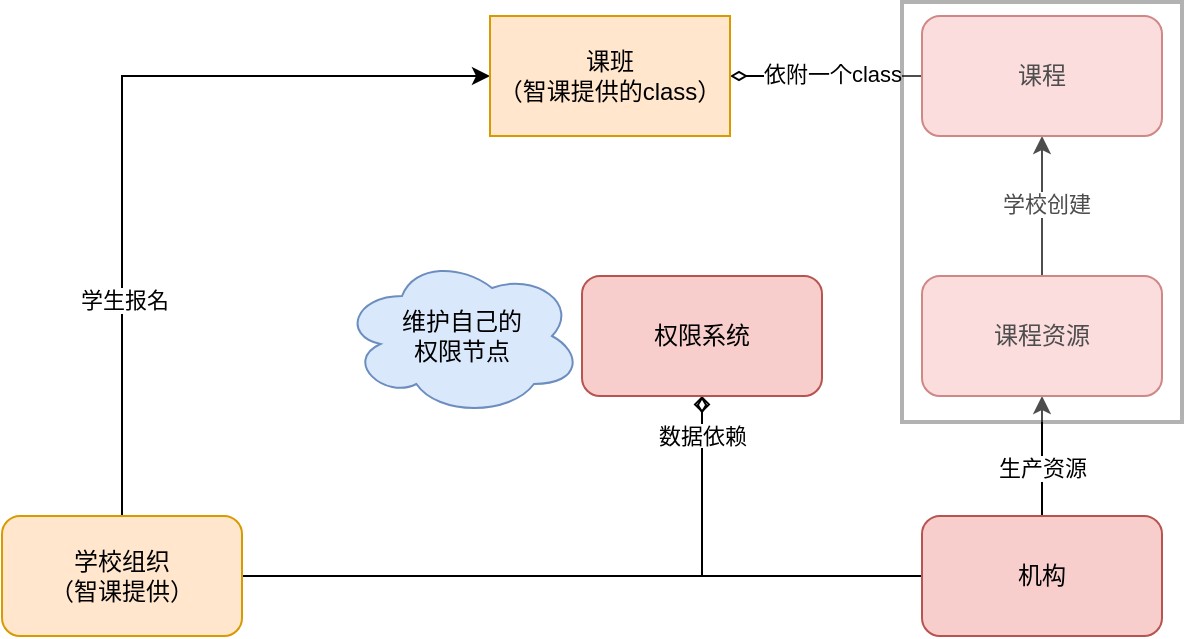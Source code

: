 <mxfile version="15.2.9" type="github">
  <diagram id="3rYF9A5msJi-SgnbIbnh" name="Page-1">
    <mxGraphModel dx="1298" dy="808" grid="1" gridSize="10" guides="1" tooltips="1" connect="1" arrows="1" fold="1" page="1" pageScale="1" pageWidth="827" pageHeight="1169" math="0" shadow="0">
      <root>
        <mxCell id="0" />
        <mxCell id="1" parent="0" />
        <mxCell id="VNdJiiW6a7HU9gZpMAwW-7" style="rounded=0;orthogonalLoop=1;jettySize=auto;html=1;entryX=0.5;entryY=1;entryDx=0;entryDy=0;endArrow=diamondThin;endFill=0;edgeStyle=orthogonalEdgeStyle;" edge="1" parent="1" source="VNdJiiW6a7HU9gZpMAwW-1" target="VNdJiiW6a7HU9gZpMAwW-4">
          <mxGeometry relative="1" as="geometry" />
        </mxCell>
        <mxCell id="VNdJiiW6a7HU9gZpMAwW-8" style="edgeStyle=orthogonalEdgeStyle;rounded=0;orthogonalLoop=1;jettySize=auto;html=1;" edge="1" parent="1" source="VNdJiiW6a7HU9gZpMAwW-1" target="VNdJiiW6a7HU9gZpMAwW-2">
          <mxGeometry relative="1" as="geometry" />
        </mxCell>
        <mxCell id="VNdJiiW6a7HU9gZpMAwW-12" value="生产资源" style="edgeLabel;html=1;align=center;verticalAlign=middle;resizable=0;points=[];" vertex="1" connectable="0" parent="VNdJiiW6a7HU9gZpMAwW-8">
          <mxGeometry x="-0.2" relative="1" as="geometry">
            <mxPoint as="offset" />
          </mxGeometry>
        </mxCell>
        <mxCell id="VNdJiiW6a7HU9gZpMAwW-1" value="机构" style="rounded=1;whiteSpace=wrap;html=1;fillColor=#f8cecc;strokeColor=#b85450;" vertex="1" parent="1">
          <mxGeometry x="510" y="430" width="120" height="60" as="geometry" />
        </mxCell>
        <mxCell id="VNdJiiW6a7HU9gZpMAwW-10" style="edgeStyle=none;rounded=0;orthogonalLoop=1;jettySize=auto;html=1;entryX=0.5;entryY=1;entryDx=0;entryDy=0;" edge="1" parent="1" source="VNdJiiW6a7HU9gZpMAwW-2" target="VNdJiiW6a7HU9gZpMAwW-9">
          <mxGeometry relative="1" as="geometry" />
        </mxCell>
        <mxCell id="VNdJiiW6a7HU9gZpMAwW-11" value="学校创建" style="edgeLabel;html=1;align=center;verticalAlign=middle;resizable=0;points=[];" vertex="1" connectable="0" parent="VNdJiiW6a7HU9gZpMAwW-10">
          <mxGeometry x="0.029" y="-2" relative="1" as="geometry">
            <mxPoint as="offset" />
          </mxGeometry>
        </mxCell>
        <mxCell id="VNdJiiW6a7HU9gZpMAwW-2" value="课程资源" style="rounded=1;whiteSpace=wrap;html=1;fillColor=#f8cecc;strokeColor=#b85450;" vertex="1" parent="1">
          <mxGeometry x="510" y="310" width="120" height="60" as="geometry" />
        </mxCell>
        <mxCell id="VNdJiiW6a7HU9gZpMAwW-5" style="rounded=0;orthogonalLoop=1;jettySize=auto;html=1;entryX=0.5;entryY=1;entryDx=0;entryDy=0;endArrow=diamond;endFill=0;edgeStyle=orthogonalEdgeStyle;" edge="1" parent="1" source="VNdJiiW6a7HU9gZpMAwW-3" target="VNdJiiW6a7HU9gZpMAwW-4">
          <mxGeometry relative="1" as="geometry" />
        </mxCell>
        <mxCell id="VNdJiiW6a7HU9gZpMAwW-22" style="edgeStyle=orthogonalEdgeStyle;rounded=0;orthogonalLoop=1;jettySize=auto;html=1;entryX=0;entryY=0.5;entryDx=0;entryDy=0;endArrow=classic;endFill=1;exitX=0.5;exitY=0;exitDx=0;exitDy=0;" edge="1" parent="1" source="VNdJiiW6a7HU9gZpMAwW-3" target="VNdJiiW6a7HU9gZpMAwW-18">
          <mxGeometry relative="1" as="geometry">
            <Array as="points">
              <mxPoint x="110" y="210" />
            </Array>
          </mxGeometry>
        </mxCell>
        <mxCell id="VNdJiiW6a7HU9gZpMAwW-23" value="学生报名" style="edgeLabel;html=1;align=center;verticalAlign=middle;resizable=0;points=[];" vertex="1" connectable="0" parent="VNdJiiW6a7HU9gZpMAwW-22">
          <mxGeometry x="-0.464" y="-1" relative="1" as="geometry">
            <mxPoint as="offset" />
          </mxGeometry>
        </mxCell>
        <mxCell id="VNdJiiW6a7HU9gZpMAwW-3" value="学校组织&lt;br&gt;（智课提供）" style="rounded=1;whiteSpace=wrap;html=1;fillColor=#ffe6cc;strokeColor=#d79b00;" vertex="1" parent="1">
          <mxGeometry x="50" y="430" width="120" height="60" as="geometry" />
        </mxCell>
        <mxCell id="VNdJiiW6a7HU9gZpMAwW-4" value="权限系统" style="rounded=1;whiteSpace=wrap;html=1;fillColor=#f8cecc;strokeColor=#b85450;" vertex="1" parent="1">
          <mxGeometry x="340" y="310" width="120" height="60" as="geometry" />
        </mxCell>
        <mxCell id="VNdJiiW6a7HU9gZpMAwW-19" style="edgeStyle=none;rounded=0;orthogonalLoop=1;jettySize=auto;html=1;entryX=1;entryY=0.5;entryDx=0;entryDy=0;endArrow=diamondThin;endFill=0;" edge="1" parent="1" source="VNdJiiW6a7HU9gZpMAwW-9" target="VNdJiiW6a7HU9gZpMAwW-18">
          <mxGeometry relative="1" as="geometry" />
        </mxCell>
        <mxCell id="VNdJiiW6a7HU9gZpMAwW-20" value="依附一个class" style="edgeLabel;html=1;align=center;verticalAlign=middle;resizable=0;points=[];" vertex="1" connectable="0" parent="VNdJiiW6a7HU9gZpMAwW-19">
          <mxGeometry x="-0.06" y="-1" relative="1" as="geometry">
            <mxPoint as="offset" />
          </mxGeometry>
        </mxCell>
        <mxCell id="VNdJiiW6a7HU9gZpMAwW-9" value="课程" style="rounded=1;whiteSpace=wrap;html=1;fillColor=#f8cecc;strokeColor=#b85450;" vertex="1" parent="1">
          <mxGeometry x="510" y="180" width="120" height="60" as="geometry" />
        </mxCell>
        <mxCell id="VNdJiiW6a7HU9gZpMAwW-18" value="课班&lt;br&gt;（智课提供的class）" style="rounded=0;whiteSpace=wrap;html=1;fillColor=#ffe6cc;strokeColor=#d79b00;" vertex="1" parent="1">
          <mxGeometry x="294" y="180" width="120" height="60" as="geometry" />
        </mxCell>
        <mxCell id="VNdJiiW6a7HU9gZpMAwW-21" value="&lt;span&gt;维护自己的&lt;br&gt;权限节点&lt;/span&gt;" style="ellipse;shape=cloud;whiteSpace=wrap;html=1;fillColor=#dae8fc;strokeColor=#6c8ebf;" vertex="1" parent="1">
          <mxGeometry x="220" y="300" width="120" height="80" as="geometry" />
        </mxCell>
        <mxCell id="VNdJiiW6a7HU9gZpMAwW-25" value="&lt;span style=&quot;font-size: 11px ; background-color: rgb(255 , 255 , 255)&quot;&gt;数据依赖&lt;/span&gt;" style="text;html=1;align=center;verticalAlign=middle;resizable=0;points=[];autosize=1;strokeColor=none;fillColor=none;" vertex="1" parent="1">
          <mxGeometry x="370" y="380" width="60" height="20" as="geometry" />
        </mxCell>
        <mxCell id="VNdJiiW6a7HU9gZpMAwW-27" value="" style="rounded=0;whiteSpace=wrap;html=1;opacity=30;strokeWidth=2;" vertex="1" parent="1">
          <mxGeometry x="500" y="173" width="140" height="210" as="geometry" />
        </mxCell>
      </root>
    </mxGraphModel>
  </diagram>
</mxfile>
